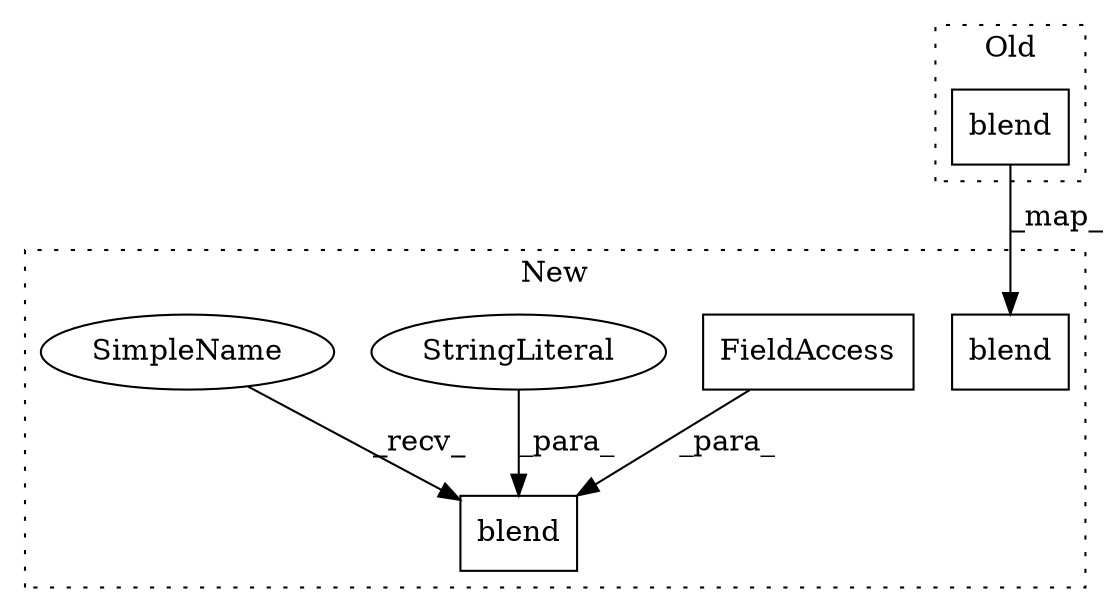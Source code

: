 digraph G {
subgraph cluster0 {
1 [label="blend" a="32" s="26578,26634" l="6,1" shape="box"];
label = "Old";
style="dotted";
}
subgraph cluster1 {
2 [label="blend" a="32" s="26643,26699" l="6,1" shape="box"];
3 [label="blend" a="32" s="26785,26822" l="6,1" shape="box"];
4 [label="FieldAccess" a="22" s="26806" l="16" shape="box"];
5 [label="StringLiteral" a="45" s="26791" l="14" shape="ellipse"];
6 [label="SimpleName" a="42" s="26779" l="5" shape="ellipse"];
label = "New";
style="dotted";
}
1 -> 2 [label="_map_"];
4 -> 3 [label="_para_"];
5 -> 3 [label="_para_"];
6 -> 3 [label="_recv_"];
}